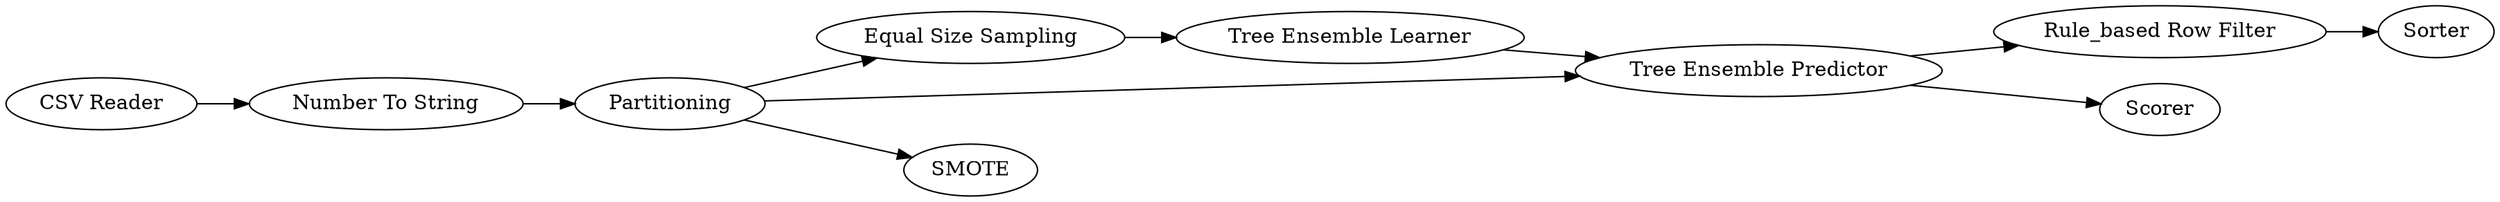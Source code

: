 digraph {
	"-7742216776312555229_3" [label="Equal Size Sampling"]
	"-7742216776312555229_12" [label="Tree Ensemble Predictor"]
	"-7742216776312555229_8" [label="Rule_based Row Filter"]
	"-7742216776312555229_11" [label="Tree Ensemble Learner"]
	"-7742216776312555229_10" [label=SMOTE]
	"-7742216776312555229_14" [label="Number To String"]
	"-7742216776312555229_13" [label=Scorer]
	"-7742216776312555229_9" [label=Sorter]
	"-7742216776312555229_1" [label="CSV Reader"]
	"-7742216776312555229_2" [label=Partitioning]
	"-7742216776312555229_12" -> "-7742216776312555229_13"
	"-7742216776312555229_14" -> "-7742216776312555229_2"
	"-7742216776312555229_2" -> "-7742216776312555229_3"
	"-7742216776312555229_8" -> "-7742216776312555229_9"
	"-7742216776312555229_12" -> "-7742216776312555229_8"
	"-7742216776312555229_2" -> "-7742216776312555229_10"
	"-7742216776312555229_3" -> "-7742216776312555229_11"
	"-7742216776312555229_2" -> "-7742216776312555229_12"
	"-7742216776312555229_1" -> "-7742216776312555229_14"
	"-7742216776312555229_11" -> "-7742216776312555229_12"
	rankdir=LR
}
